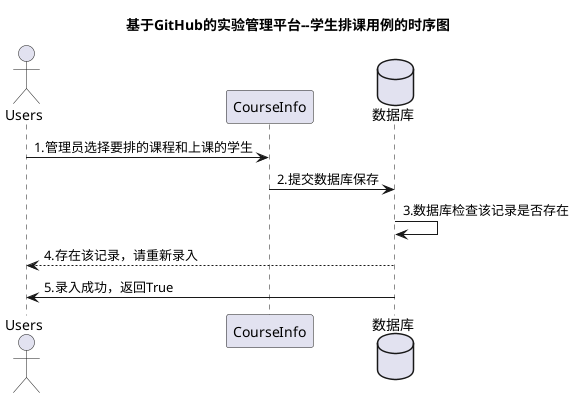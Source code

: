 @startuml
title 基于GitHub的实验管理平台--学生排课用例的时序图

actor Users as u
participant CourseInfo as a
database 数据库 as db

u -> a: 1.管理员选择要排的课程和上课的学生
a -> db: 2.提交数据库保存
db -> db: 3.数据库检查该记录是否存在
db --> u: 4.存在该记录，请重新录入
db -> u: 5.录入成功，返回True

@enduml